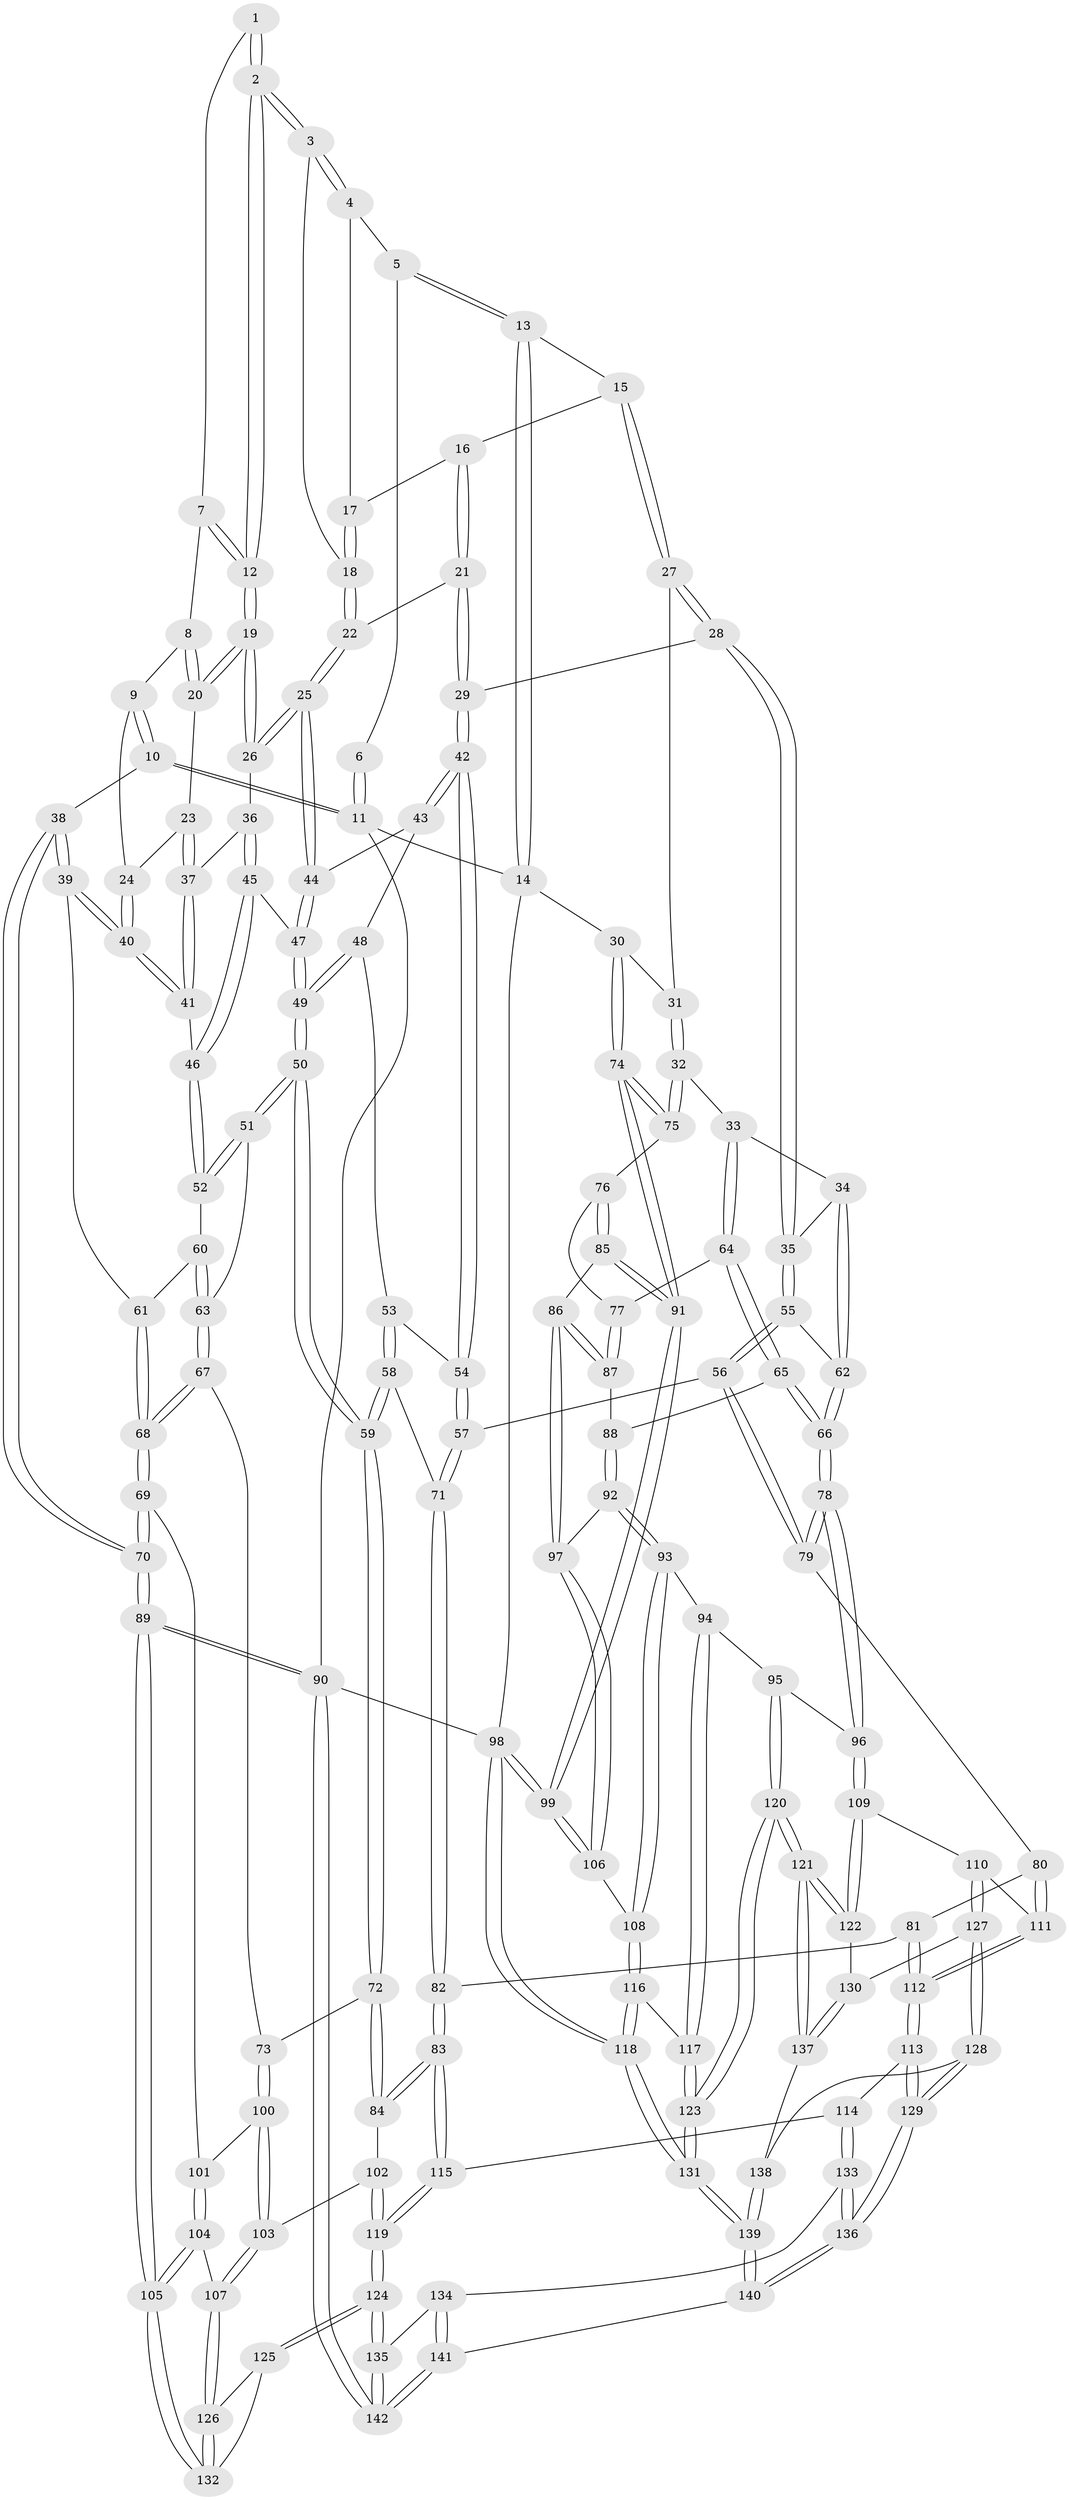 // coarse degree distribution, {4: 0.6491228070175439, 3: 0.2631578947368421, 5: 0.08771929824561403}
// Generated by graph-tools (version 1.1) at 2025/38/03/04/25 23:38:20]
// undirected, 142 vertices, 352 edges
graph export_dot {
  node [color=gray90,style=filled];
  1 [pos="+0.25864389781035335+0"];
  2 [pos="+0.37818993506316423+0.13398545192586483"];
  3 [pos="+0.40776968798862806+0.10426848822873584"];
  4 [pos="+0.5116899911353093+0"];
  5 [pos="+0.5231028803915009+0"];
  6 [pos="+0.25776149457606184+0"];
  7 [pos="+0.24263150867281505+0"];
  8 [pos="+0.2060278749579623+0.09754897129843942"];
  9 [pos="+0.1207733697339961+0.1129663814089623"];
  10 [pos="+0+0"];
  11 [pos="+0+0"];
  12 [pos="+0.3615694894844352+0.16482736392598288"];
  13 [pos="+0.8169212652253489+0"];
  14 [pos="+1+0"];
  15 [pos="+0.7521310777367106+0.08606469258166174"];
  16 [pos="+0.6724698630007709+0.12175965563141351"];
  17 [pos="+0.5519636343704779+0.0936764138930066"];
  18 [pos="+0.5381050741959612+0.14440072277880125"];
  19 [pos="+0.3595105508400345+0.17067439513200622"];
  20 [pos="+0.2568954136129323+0.1544079954329104"];
  21 [pos="+0.5757126953984327+0.22664029640955521"];
  22 [pos="+0.5450459591384698+0.19972401012035917"];
  23 [pos="+0.20586872705105677+0.2184302121027012"];
  24 [pos="+0.11537605035250507+0.20209891638646305"];
  25 [pos="+0.3833595216667426+0.216271374519084"];
  26 [pos="+0.3672562583134036+0.19154369303872235"];
  27 [pos="+0.7706331923664596+0.151214723016768"];
  28 [pos="+0.7553488285062682+0.262227259007312"];
  29 [pos="+0.583306030796041+0.24687561075765993"];
  30 [pos="+1+0"];
  31 [pos="+0.8545182398646526+0.17339106979872668"];
  32 [pos="+1+0.3252242780352541"];
  33 [pos="+0.8450077996323894+0.35269626648323305"];
  34 [pos="+0.8377179808429746+0.3494379028822232"];
  35 [pos="+0.7607685848168844+0.2745999709633646"];
  36 [pos="+0.2362816740357472+0.2754079980175876"];
  37 [pos="+0.2149604645625149+0.2537078404964011"];
  38 [pos="+0+0.2937264543111195"];
  39 [pos="+0+0.31952310568816183"];
  40 [pos="+0.048452668491440753+0.28484340314559997"];
  41 [pos="+0.1300130401031827+0.3052149640895318"];
  42 [pos="+0.567940205364834+0.2985388663161177"];
  43 [pos="+0.3893121501403974+0.2491701927079501"];
  44 [pos="+0.3838346195985002+0.22414478230031498"];
  45 [pos="+0.24465039843174613+0.3115838916803916"];
  46 [pos="+0.1866070158376432+0.3475978998762993"];
  47 [pos="+0.2552036979114811+0.3173896383785815"];
  48 [pos="+0.3919524019460678+0.2830919075524819"];
  49 [pos="+0.3057170756776946+0.37311936532908146"];
  50 [pos="+0.3031580173910348+0.45421236359278466"];
  51 [pos="+0.2142319217631192+0.42180142510498797"];
  52 [pos="+0.1870988328895256+0.3890758010843969"];
  53 [pos="+0.4096461853992986+0.30549548472369564"];
  54 [pos="+0.5558992121890444+0.38791517875520115"];
  55 [pos="+0.5876891108972597+0.4284109941302127"];
  56 [pos="+0.578508930201295+0.4273865209812475"];
  57 [pos="+0.5647938415704415+0.4195447483697695"];
  58 [pos="+0.3968432143993993+0.463327194573378"];
  59 [pos="+0.3118432285351745+0.46893610718359874"];
  60 [pos="+0.09093488303222981+0.4139936894689943"];
  61 [pos="+0.04827173125325977+0.4019851302566179"];
  62 [pos="+0.6574244099412543+0.4604604671316226"];
  63 [pos="+0.15061237556655413+0.4752956544618595"];
  64 [pos="+0.8205575936704699+0.5039630493556124"];
  65 [pos="+0.7807697578533164+0.5446115914797423"];
  66 [pos="+0.7310944964783255+0.5508532481054974"];
  67 [pos="+0.15138084643494967+0.5473386871155299"];
  68 [pos="+0.07324824854942472+0.5753030228426499"];
  69 [pos="+0.06347699976213571+0.5858742181439667"];
  70 [pos="+0+0.6022985396332909"];
  71 [pos="+0.44963199920466823+0.47559991082088965"];
  72 [pos="+0.2780327073320338+0.5511642545427761"];
  73 [pos="+0.24494421612616138+0.5682687368840059"];
  74 [pos="+1+0.32061707441124043"];
  75 [pos="+1+0.3282509954252474"];
  76 [pos="+0.9443255485751388+0.5176714047145327"];
  77 [pos="+0.9195030252783226+0.5273914809420098"];
  78 [pos="+0.6694324702814947+0.6633730830550422"];
  79 [pos="+0.5689351829200199+0.6409757216110828"];
  80 [pos="+0.5277159217313688+0.6558210749674942"];
  81 [pos="+0.48477343568371045+0.6623214484936839"];
  82 [pos="+0.4585510902146285+0.6589454022058757"];
  83 [pos="+0.42032501468774425+0.6763259538371587"];
  84 [pos="+0.40746167530774274+0.6757628598238885"];
  85 [pos="+0.974038623648888+0.62976577486335"];
  86 [pos="+0.9306008930920837+0.6539240633477299"];
  87 [pos="+0.9047773509973895+0.5837954185751535"];
  88 [pos="+0.8167150174141038+0.5889997075101087"];
  89 [pos="+0+1"];
  90 [pos="+0+1"];
  91 [pos="+1+0.5936718361404701"];
  92 [pos="+0.8465371465966277+0.6687092244955153"];
  93 [pos="+0.8215789062932518+0.7054232007555968"];
  94 [pos="+0.8150737076850706+0.712604773385297"];
  95 [pos="+0.7534585428905572+0.7251092232441828"];
  96 [pos="+0.6805015452419391+0.6847787137586109"];
  97 [pos="+0.9298572098631949+0.6550473463777937"];
  98 [pos="+1+1"];
  99 [pos="+1+0.7664493812218653"];
  100 [pos="+0.22129734996166076+0.6588902850218775"];
  101 [pos="+0.0867578301231914+0.6425339034619476"];
  102 [pos="+0.4034441650882562+0.6785451725410916"];
  103 [pos="+0.227533362066595+0.7277098895709319"];
  104 [pos="+0.09348377690086411+0.7281830594911269"];
  105 [pos="+0+0.8903182692727496"];
  106 [pos="+0.9487427663248471+0.7091784520696519"];
  107 [pos="+0.2095319187909403+0.7645126996127201"];
  108 [pos="+0.9374003527777389+0.7435263107305898"];
  109 [pos="+0.6387973470403658+0.7746210282264748"];
  110 [pos="+0.6199833103838449+0.7844836688896514"];
  111 [pos="+0.584327058104733+0.789056627680441"];
  112 [pos="+0.5360105049290009+0.8203060510652713"];
  113 [pos="+0.5312058903388305+0.8296274286374874"];
  114 [pos="+0.4473826095788072+0.825727633401067"];
  115 [pos="+0.4376027835382811+0.8142880315198314"];
  116 [pos="+0.9321981723043858+0.7954754508463692"];
  117 [pos="+0.8626913409259351+0.7825287300798645"];
  118 [pos="+1+1"];
  119 [pos="+0.30319722529648346+0.8429287680898027"];
  120 [pos="+0.7563125978431255+0.8695524845115816"];
  121 [pos="+0.7417235689452262+0.8688835514701889"];
  122 [pos="+0.6849315667597624+0.8415858814211465"];
  123 [pos="+0.7854693783743012+0.8934298879158494"];
  124 [pos="+0.2602143298381944+0.8745776694160117"];
  125 [pos="+0.23749977205732667+0.8426562866595737"];
  126 [pos="+0.2119845607586288+0.7733711100424072"];
  127 [pos="+0.6148896263382946+0.8694877224457458"];
  128 [pos="+0.5679084306212108+0.905317761741549"];
  129 [pos="+0.5613955341826177+0.9085090457010062"];
  130 [pos="+0.6238805972345111+0.8681017614120385"];
  131 [pos="+1+1"];
  132 [pos="+0+0.8675409371456329"];
  133 [pos="+0.4341902504574056+0.891047319310279"];
  134 [pos="+0.4083307658679+0.9133556041615113"];
  135 [pos="+0.26426788475070667+0.9154759227086882"];
  136 [pos="+0.5518774490579637+0.9402487347293722"];
  137 [pos="+0.6764939023642379+0.9083795520715403"];
  138 [pos="+0.6730700556692746+0.9118941476422131"];
  139 [pos="+0.5869295128989457+1"];
  140 [pos="+0.5667603481014722+1"];
  141 [pos="+0.5442266307032417+1"];
  142 [pos="+0.15516245534225923+1"];
  1 -- 2;
  1 -- 2;
  1 -- 7;
  2 -- 3;
  2 -- 3;
  2 -- 12;
  2 -- 12;
  3 -- 4;
  3 -- 4;
  3 -- 18;
  4 -- 5;
  4 -- 17;
  5 -- 6;
  5 -- 13;
  5 -- 13;
  6 -- 11;
  6 -- 11;
  7 -- 8;
  7 -- 12;
  7 -- 12;
  8 -- 9;
  8 -- 20;
  8 -- 20;
  9 -- 10;
  9 -- 10;
  9 -- 24;
  10 -- 11;
  10 -- 11;
  10 -- 38;
  11 -- 14;
  11 -- 90;
  12 -- 19;
  12 -- 19;
  13 -- 14;
  13 -- 14;
  13 -- 15;
  14 -- 30;
  14 -- 98;
  15 -- 16;
  15 -- 27;
  15 -- 27;
  16 -- 17;
  16 -- 21;
  16 -- 21;
  17 -- 18;
  17 -- 18;
  18 -- 22;
  18 -- 22;
  19 -- 20;
  19 -- 20;
  19 -- 26;
  19 -- 26;
  20 -- 23;
  21 -- 22;
  21 -- 29;
  21 -- 29;
  22 -- 25;
  22 -- 25;
  23 -- 24;
  23 -- 37;
  23 -- 37;
  24 -- 40;
  24 -- 40;
  25 -- 26;
  25 -- 26;
  25 -- 44;
  25 -- 44;
  26 -- 36;
  27 -- 28;
  27 -- 28;
  27 -- 31;
  28 -- 29;
  28 -- 35;
  28 -- 35;
  29 -- 42;
  29 -- 42;
  30 -- 31;
  30 -- 74;
  30 -- 74;
  31 -- 32;
  31 -- 32;
  32 -- 33;
  32 -- 75;
  32 -- 75;
  33 -- 34;
  33 -- 64;
  33 -- 64;
  34 -- 35;
  34 -- 62;
  34 -- 62;
  35 -- 55;
  35 -- 55;
  36 -- 37;
  36 -- 45;
  36 -- 45;
  37 -- 41;
  37 -- 41;
  38 -- 39;
  38 -- 39;
  38 -- 70;
  38 -- 70;
  39 -- 40;
  39 -- 40;
  39 -- 61;
  40 -- 41;
  40 -- 41;
  41 -- 46;
  42 -- 43;
  42 -- 43;
  42 -- 54;
  42 -- 54;
  43 -- 44;
  43 -- 48;
  44 -- 47;
  44 -- 47;
  45 -- 46;
  45 -- 46;
  45 -- 47;
  46 -- 52;
  46 -- 52;
  47 -- 49;
  47 -- 49;
  48 -- 49;
  48 -- 49;
  48 -- 53;
  49 -- 50;
  49 -- 50;
  50 -- 51;
  50 -- 51;
  50 -- 59;
  50 -- 59;
  51 -- 52;
  51 -- 52;
  51 -- 63;
  52 -- 60;
  53 -- 54;
  53 -- 58;
  53 -- 58;
  54 -- 57;
  54 -- 57;
  55 -- 56;
  55 -- 56;
  55 -- 62;
  56 -- 57;
  56 -- 79;
  56 -- 79;
  57 -- 71;
  57 -- 71;
  58 -- 59;
  58 -- 59;
  58 -- 71;
  59 -- 72;
  59 -- 72;
  60 -- 61;
  60 -- 63;
  60 -- 63;
  61 -- 68;
  61 -- 68;
  62 -- 66;
  62 -- 66;
  63 -- 67;
  63 -- 67;
  64 -- 65;
  64 -- 65;
  64 -- 77;
  65 -- 66;
  65 -- 66;
  65 -- 88;
  66 -- 78;
  66 -- 78;
  67 -- 68;
  67 -- 68;
  67 -- 73;
  68 -- 69;
  68 -- 69;
  69 -- 70;
  69 -- 70;
  69 -- 101;
  70 -- 89;
  70 -- 89;
  71 -- 82;
  71 -- 82;
  72 -- 73;
  72 -- 84;
  72 -- 84;
  73 -- 100;
  73 -- 100;
  74 -- 75;
  74 -- 75;
  74 -- 91;
  74 -- 91;
  75 -- 76;
  76 -- 77;
  76 -- 85;
  76 -- 85;
  77 -- 87;
  77 -- 87;
  78 -- 79;
  78 -- 79;
  78 -- 96;
  78 -- 96;
  79 -- 80;
  80 -- 81;
  80 -- 111;
  80 -- 111;
  81 -- 82;
  81 -- 112;
  81 -- 112;
  82 -- 83;
  82 -- 83;
  83 -- 84;
  83 -- 84;
  83 -- 115;
  83 -- 115;
  84 -- 102;
  85 -- 86;
  85 -- 91;
  85 -- 91;
  86 -- 87;
  86 -- 87;
  86 -- 97;
  86 -- 97;
  87 -- 88;
  88 -- 92;
  88 -- 92;
  89 -- 90;
  89 -- 90;
  89 -- 105;
  89 -- 105;
  90 -- 142;
  90 -- 142;
  90 -- 98;
  91 -- 99;
  91 -- 99;
  92 -- 93;
  92 -- 93;
  92 -- 97;
  93 -- 94;
  93 -- 108;
  93 -- 108;
  94 -- 95;
  94 -- 117;
  94 -- 117;
  95 -- 96;
  95 -- 120;
  95 -- 120;
  96 -- 109;
  96 -- 109;
  97 -- 106;
  97 -- 106;
  98 -- 99;
  98 -- 99;
  98 -- 118;
  98 -- 118;
  99 -- 106;
  99 -- 106;
  100 -- 101;
  100 -- 103;
  100 -- 103;
  101 -- 104;
  101 -- 104;
  102 -- 103;
  102 -- 119;
  102 -- 119;
  103 -- 107;
  103 -- 107;
  104 -- 105;
  104 -- 105;
  104 -- 107;
  105 -- 132;
  105 -- 132;
  106 -- 108;
  107 -- 126;
  107 -- 126;
  108 -- 116;
  108 -- 116;
  109 -- 110;
  109 -- 122;
  109 -- 122;
  110 -- 111;
  110 -- 127;
  110 -- 127;
  111 -- 112;
  111 -- 112;
  112 -- 113;
  112 -- 113;
  113 -- 114;
  113 -- 129;
  113 -- 129;
  114 -- 115;
  114 -- 133;
  114 -- 133;
  115 -- 119;
  115 -- 119;
  116 -- 117;
  116 -- 118;
  116 -- 118;
  117 -- 123;
  117 -- 123;
  118 -- 131;
  118 -- 131;
  119 -- 124;
  119 -- 124;
  120 -- 121;
  120 -- 121;
  120 -- 123;
  120 -- 123;
  121 -- 122;
  121 -- 122;
  121 -- 137;
  121 -- 137;
  122 -- 130;
  123 -- 131;
  123 -- 131;
  124 -- 125;
  124 -- 125;
  124 -- 135;
  124 -- 135;
  125 -- 126;
  125 -- 132;
  126 -- 132;
  126 -- 132;
  127 -- 128;
  127 -- 128;
  127 -- 130;
  128 -- 129;
  128 -- 129;
  128 -- 138;
  129 -- 136;
  129 -- 136;
  130 -- 137;
  130 -- 137;
  131 -- 139;
  131 -- 139;
  133 -- 134;
  133 -- 136;
  133 -- 136;
  134 -- 135;
  134 -- 141;
  134 -- 141;
  135 -- 142;
  135 -- 142;
  136 -- 140;
  136 -- 140;
  137 -- 138;
  138 -- 139;
  138 -- 139;
  139 -- 140;
  139 -- 140;
  140 -- 141;
  141 -- 142;
  141 -- 142;
}

